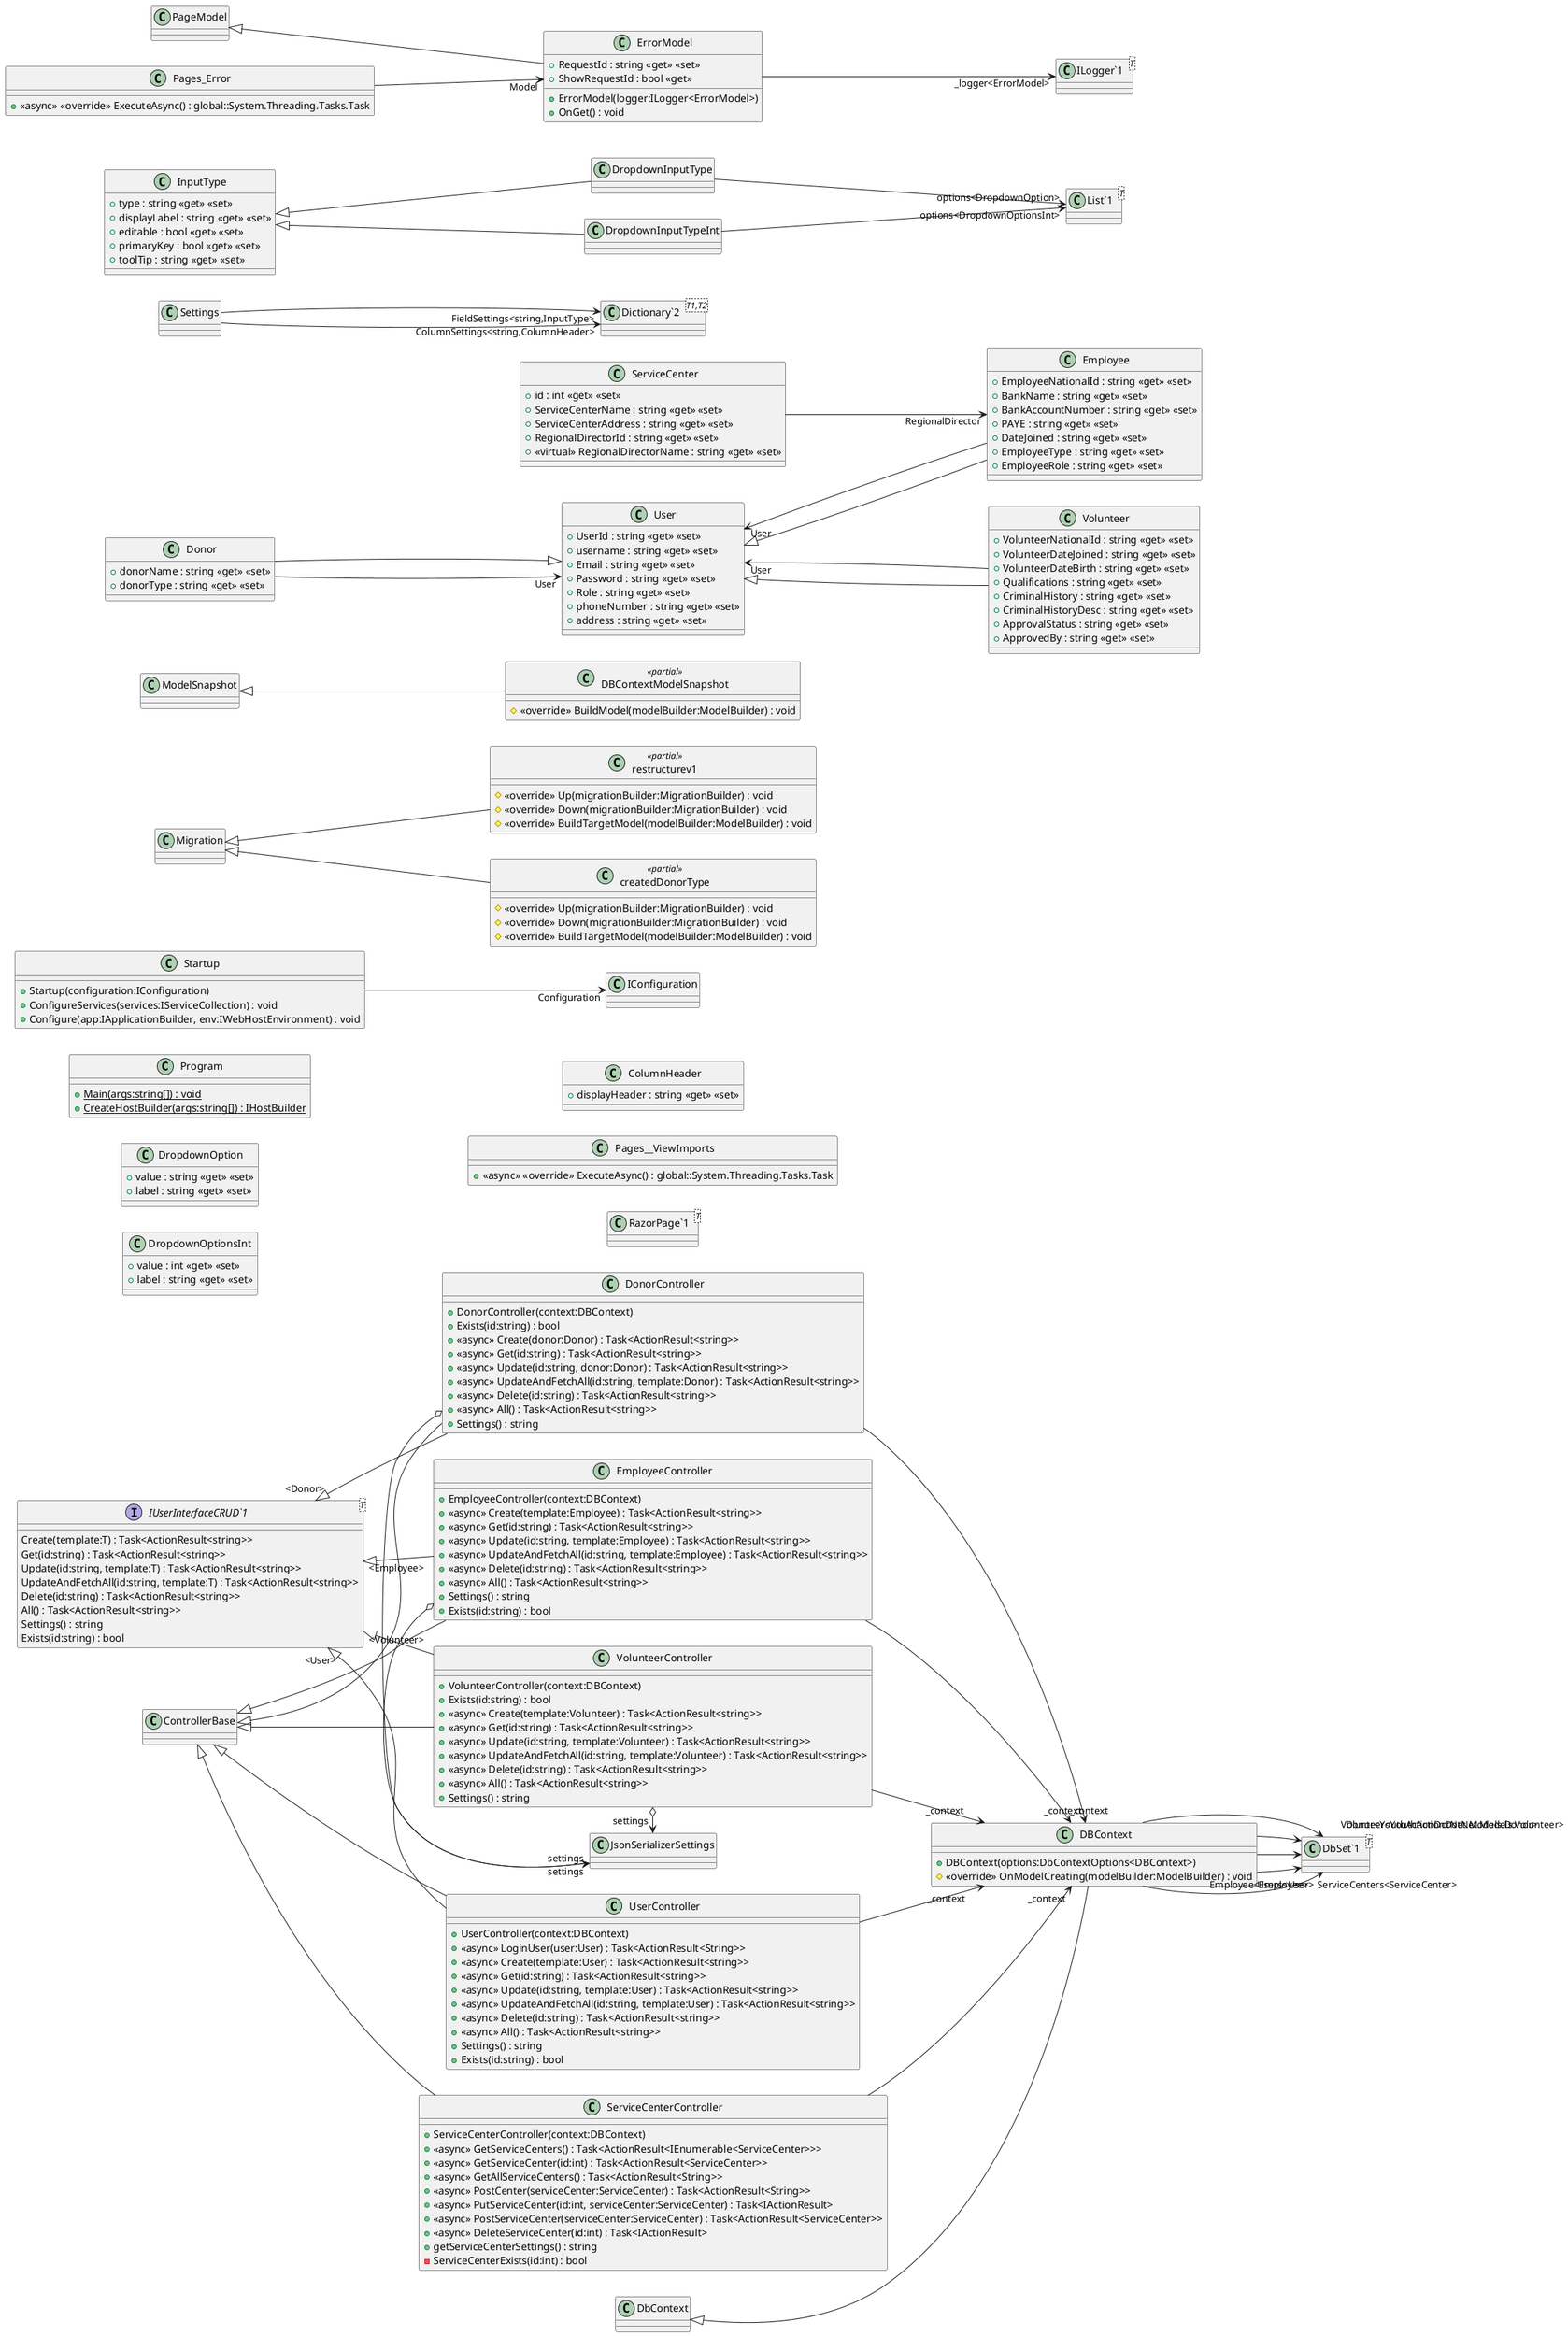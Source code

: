 @startuml

left to right direction

class Program {
    + {static} Main(args:string[]) : void
    + {static} CreateHostBuilder(args:string[]) : IHostBuilder
}
class Startup {
    + Startup(configuration:IConfiguration)
    + ConfigureServices(services:IServiceCollection) : void
    + Configure(app:IApplicationBuilder, env:IWebHostEnvironment) : void
}
Startup --> "Configuration" IConfiguration
class DonorController {
    + DonorController(context:DBContext)
    + Exists(id:string) : bool
    + <<async>> Create(donor:Donor) : Task<ActionResult<string>>
    + <<async>> Get(id:string) : Task<ActionResult<string>>
    + <<async>> Update(id:string, donor:Donor) : Task<ActionResult<string>>
    + <<async>> UpdateAndFetchAll(id:string, template:Donor) : Task<ActionResult<string>>
    + <<async>> Delete(id:string) : Task<ActionResult<string>>
    + <<async>> All() : Task<ActionResult<string>>
    + Settings() : string
}
class "IUserInterfaceCRUD`1"<T> {
}
ControllerBase <|-- DonorController
"IUserInterfaceCRUD`1" "<Donor>" <|-- DonorController
DonorController --> "_context" DBContext
DonorController o-> "settings" JsonSerializerSettings
class EmployeeController {
    + EmployeeController(context:DBContext)
    + <<async>> Create(template:Employee) : Task<ActionResult<string>>
    + <<async>> Get(id:string) : Task<ActionResult<string>>
    + <<async>> Update(id:string, template:Employee) : Task<ActionResult<string>>
    + <<async>> UpdateAndFetchAll(id:string, template:Employee) : Task<ActionResult<string>>
    + <<async>> Delete(id:string) : Task<ActionResult<string>>
    + <<async>> All() : Task<ActionResult<string>>
    + Settings() : string
    + Exists(id:string) : bool
}
class "IUserInterfaceCRUD`1"<T> {
}
ControllerBase <|-- EmployeeController
"IUserInterfaceCRUD`1" "<Employee>" <|-- EmployeeController
EmployeeController --> "_context" DBContext
EmployeeController o-> "settings" JsonSerializerSettings
class ServiceCenterController {
    + ServiceCenterController(context:DBContext)
    + <<async>> GetServiceCenters() : Task<ActionResult<IEnumerable<ServiceCenter>>>
    + <<async>> GetServiceCenter(id:int) : Task<ActionResult<ServiceCenter>>
    + <<async>> GetAllServiceCenters() : Task<ActionResult<String>>
    + <<async>> PostCenter(serviceCenter:ServiceCenter) : Task<ActionResult<String>>
    + <<async>> PutServiceCenter(id:int, serviceCenter:ServiceCenter) : Task<IActionResult>
    + <<async>> PostServiceCenter(serviceCenter:ServiceCenter) : Task<ActionResult<ServiceCenter>>
    + <<async>> DeleteServiceCenter(id:int) : Task<IActionResult>
    + getServiceCenterSettings() : string
    - ServiceCenterExists(id:int) : bool
}
ControllerBase <|-- ServiceCenterController
ServiceCenterController --> "_context" DBContext
class UserController {
    + UserController(context:DBContext)
    + <<async>> LoginUser(user:User) : Task<ActionResult<String>>
    + <<async>> Create(template:User) : Task<ActionResult<string>>
    + <<async>> Get(id:string) : Task<ActionResult<string>>
    + <<async>> Update(id:string, template:User) : Task<ActionResult<string>>
    + <<async>> UpdateAndFetchAll(id:string, template:User) : Task<ActionResult<string>>
    + <<async>> Delete(id:string) : Task<ActionResult<string>>
    + <<async>> All() : Task<ActionResult<string>>
    + Settings() : string
    + Exists(id:string) : bool
}
class "IUserInterfaceCRUD`1"<T> {
}
ControllerBase <|-- UserController
"IUserInterfaceCRUD`1" "<User>" <|-- UserController
UserController --> "_context" DBContext
class VolunteerController {
    + VolunteerController(context:DBContext)
    + Exists(id:string) : bool
    + <<async>> Create(template:Volunteer) : Task<ActionResult<string>>
    + <<async>> Get(id:string) : Task<ActionResult<string>>
    + <<async>> Update(id:string, template:Volunteer) : Task<ActionResult<string>>
    + <<async>> UpdateAndFetchAll(id:string, template:Volunteer) : Task<ActionResult<string>>
    + <<async>> Delete(id:string) : Task<ActionResult<string>>
    + <<async>> All() : Task<ActionResult<string>>
    + Settings() : string
}
class "IUserInterfaceCRUD`1"<T> {
}
ControllerBase <|-- VolunteerController
"IUserInterfaceCRUD`1" "<Volunteer>" <|-- VolunteerController
VolunteerController --> "_context" DBContext
VolunteerController o-> "settings" JsonSerializerSettings
class DBContext {
    + DBContext(options:DbContextOptions<DBContext>)
    # <<override>> OnModelCreating(modelBuilder:ModelBuilder) : void
}
class "DbSet`1"<T> {
}
DbContext <|-- DBContext
DBContext --> "Users<User>" "DbSet`1"
DBContext --> "ServiceCenters<ServiceCenter>" "DbSet`1"
DBContext --> "Employee<Employee>" "DbSet`1"
DBContext --> "Volunteer<YouthActionDotNet.Models.Volunteer>" "DbSet`1"
DBContext --> "Donor<YouthActionDotNet.Models.Donor>" "DbSet`1"
interface "IUserInterfaceCRUD`1"<T> {
    Create(template:T) : Task<ActionResult<string>>
    Get(id:string) : Task<ActionResult<string>>
    Update(id:string, template:T) : Task<ActionResult<string>>
    UpdateAndFetchAll(id:string, template:T) : Task<ActionResult<string>>
    Delete(id:string) : Task<ActionResult<string>>
    All() : Task<ActionResult<string>>
    Settings() : string
    Exists(id:string) : bool
}
class restructurev1 <<partial>> {
    # <<override>> Up(migrationBuilder:MigrationBuilder) : void
    # <<override>> Down(migrationBuilder:MigrationBuilder) : void
}
Migration <|-- restructurev1
class restructurev1 <<partial>> {
    # <<override>> BuildTargetModel(modelBuilder:ModelBuilder) : void
}
class createdDonorType <<partial>> {
    # <<override>> Up(migrationBuilder:MigrationBuilder) : void
    # <<override>> Down(migrationBuilder:MigrationBuilder) : void
}
Migration <|-- createdDonorType
class createdDonorType <<partial>> {
    # <<override>> BuildTargetModel(modelBuilder:ModelBuilder) : void
}
class DBContextModelSnapshot <<partial>> {
    # <<override>> BuildModel(modelBuilder:ModelBuilder) : void
}
ModelSnapshot <|-- DBContextModelSnapshot
class Donor {
    + donorName : string <<get>> <<set>>
    + donorType : string <<get>> <<set>>
}
User <|-- Donor
Donor --> "User" User
class Employee {
    + EmployeeNationalId : string <<get>> <<set>>
    + BankName : string <<get>> <<set>>
    + BankAccountNumber : string <<get>> <<set>>
    + PAYE : string <<get>> <<set>>
    + DateJoined : string <<get>> <<set>>
    + EmployeeType : string <<get>> <<set>>
    + EmployeeRole : string <<get>> <<set>>
}
User <|-- Employee
Employee --> "User" User
class ServiceCenter {
    + id : int <<get>> <<set>>
    + ServiceCenterName : string <<get>> <<set>>
    + ServiceCenterAddress : string <<get>> <<set>>
    + RegionalDirectorId : string <<get>> <<set>>
    + <<virtual>> RegionalDirectorName : string <<get>> <<set>>
}
ServiceCenter --> "RegionalDirector" Employee
class Settings {
}
class InputType {
    + type : string <<get>> <<set>>
    + displayLabel : string <<get>> <<set>>
    + editable : bool <<get>> <<set>>
    + primaryKey : bool <<get>> <<set>>
    + toolTip : string <<get>> <<set>>
}
class DropdownInputType {
}
class DropdownInputTypeInt {
}
class DropdownOption {
    + value : string <<get>> <<set>>
    + label : string <<get>> <<set>>
}
class DropdownOptionsInt {
    + value : int <<get>> <<set>>
    + label : string <<get>> <<set>>
}
class ColumnHeader {
    + displayHeader : string <<get>> <<set>>
}
class "Dictionary`2"<T1,T2> {
}
class "List`1"<T> {
}
Settings --> "ColumnSettings<string,ColumnHeader>" "Dictionary`2"
Settings --> "FieldSettings<string,InputType>" "Dictionary`2"
InputType <|-- DropdownInputType
DropdownInputType --> "options<DropdownOption>" "List`1"
InputType <|-- DropdownInputTypeInt
DropdownInputTypeInt --> "options<DropdownOptionsInt>" "List`1"
class User {
    + UserId : string <<get>> <<set>>
    + username : string <<get>> <<set>>
    + Email : string <<get>> <<set>>
    + Password : string <<get>> <<set>>
    + Role : string <<get>> <<set>>
    + phoneNumber : string <<get>> <<set>>
    + address : string <<get>> <<set>>
}
class Volunteer {
    + VolunteerNationalId : string <<get>> <<set>>
    + VolunteerDateJoined : string <<get>> <<set>>
    + VolunteerDateBirth : string <<get>> <<set>>
    + Qualifications : string <<get>> <<set>>
    + CriminalHistory : string <<get>> <<set>>
    + CriminalHistoryDesc : string <<get>> <<set>>
    + ApprovalStatus : string <<get>> <<set>>
    + ApprovedBy : string <<get>> <<set>>
}
User <|-- Volunteer
Volunteer --> "User" User
class ErrorModel {
    + ErrorModel(logger:ILogger<ErrorModel>)
    + RequestId : string <<get>> <<set>>
    + ShowRequestId : bool <<get>>
    + OnGet() : void
}
class "ILogger`1"<T> {
}
PageModel <|-- ErrorModel
ErrorModel --> "_logger<ErrorModel>" "ILogger`1"
class Pages_Error {
    + <<async>> <<override>> ExecuteAsync() : global::System.Threading.Tasks.Task
}
Pages_Error --> "Model" ErrorModel
class Pages__ViewImports {
    + <<async>> <<override>> ExecuteAsync() : global::System.Threading.Tasks.Task
}
class "RazorPage`1"<T> {
}
@enduml
